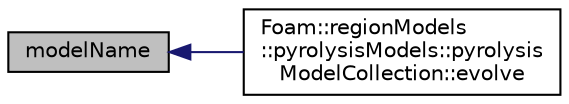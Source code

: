 digraph "modelName"
{
  bgcolor="transparent";
  edge [fontname="Helvetica",fontsize="10",labelfontname="Helvetica",labelfontsize="10"];
  node [fontname="Helvetica",fontsize="10",shape=record];
  rankdir="LR";
  Node1 [label="modelName",height=0.2,width=0.4,color="black", fillcolor="grey75", style="filled", fontcolor="black"];
  Node1 -> Node2 [dir="back",color="midnightblue",fontsize="10",style="solid",fontname="Helvetica"];
  Node2 [label="Foam::regionModels\l::pyrolysisModels::pyrolysis\lModelCollection::evolve",height=0.2,width=0.4,color="black",URL="$a02080.html#a9e3bb886209d951167cd385c1ffe0b00",tooltip="Evolve regions. "];
}
